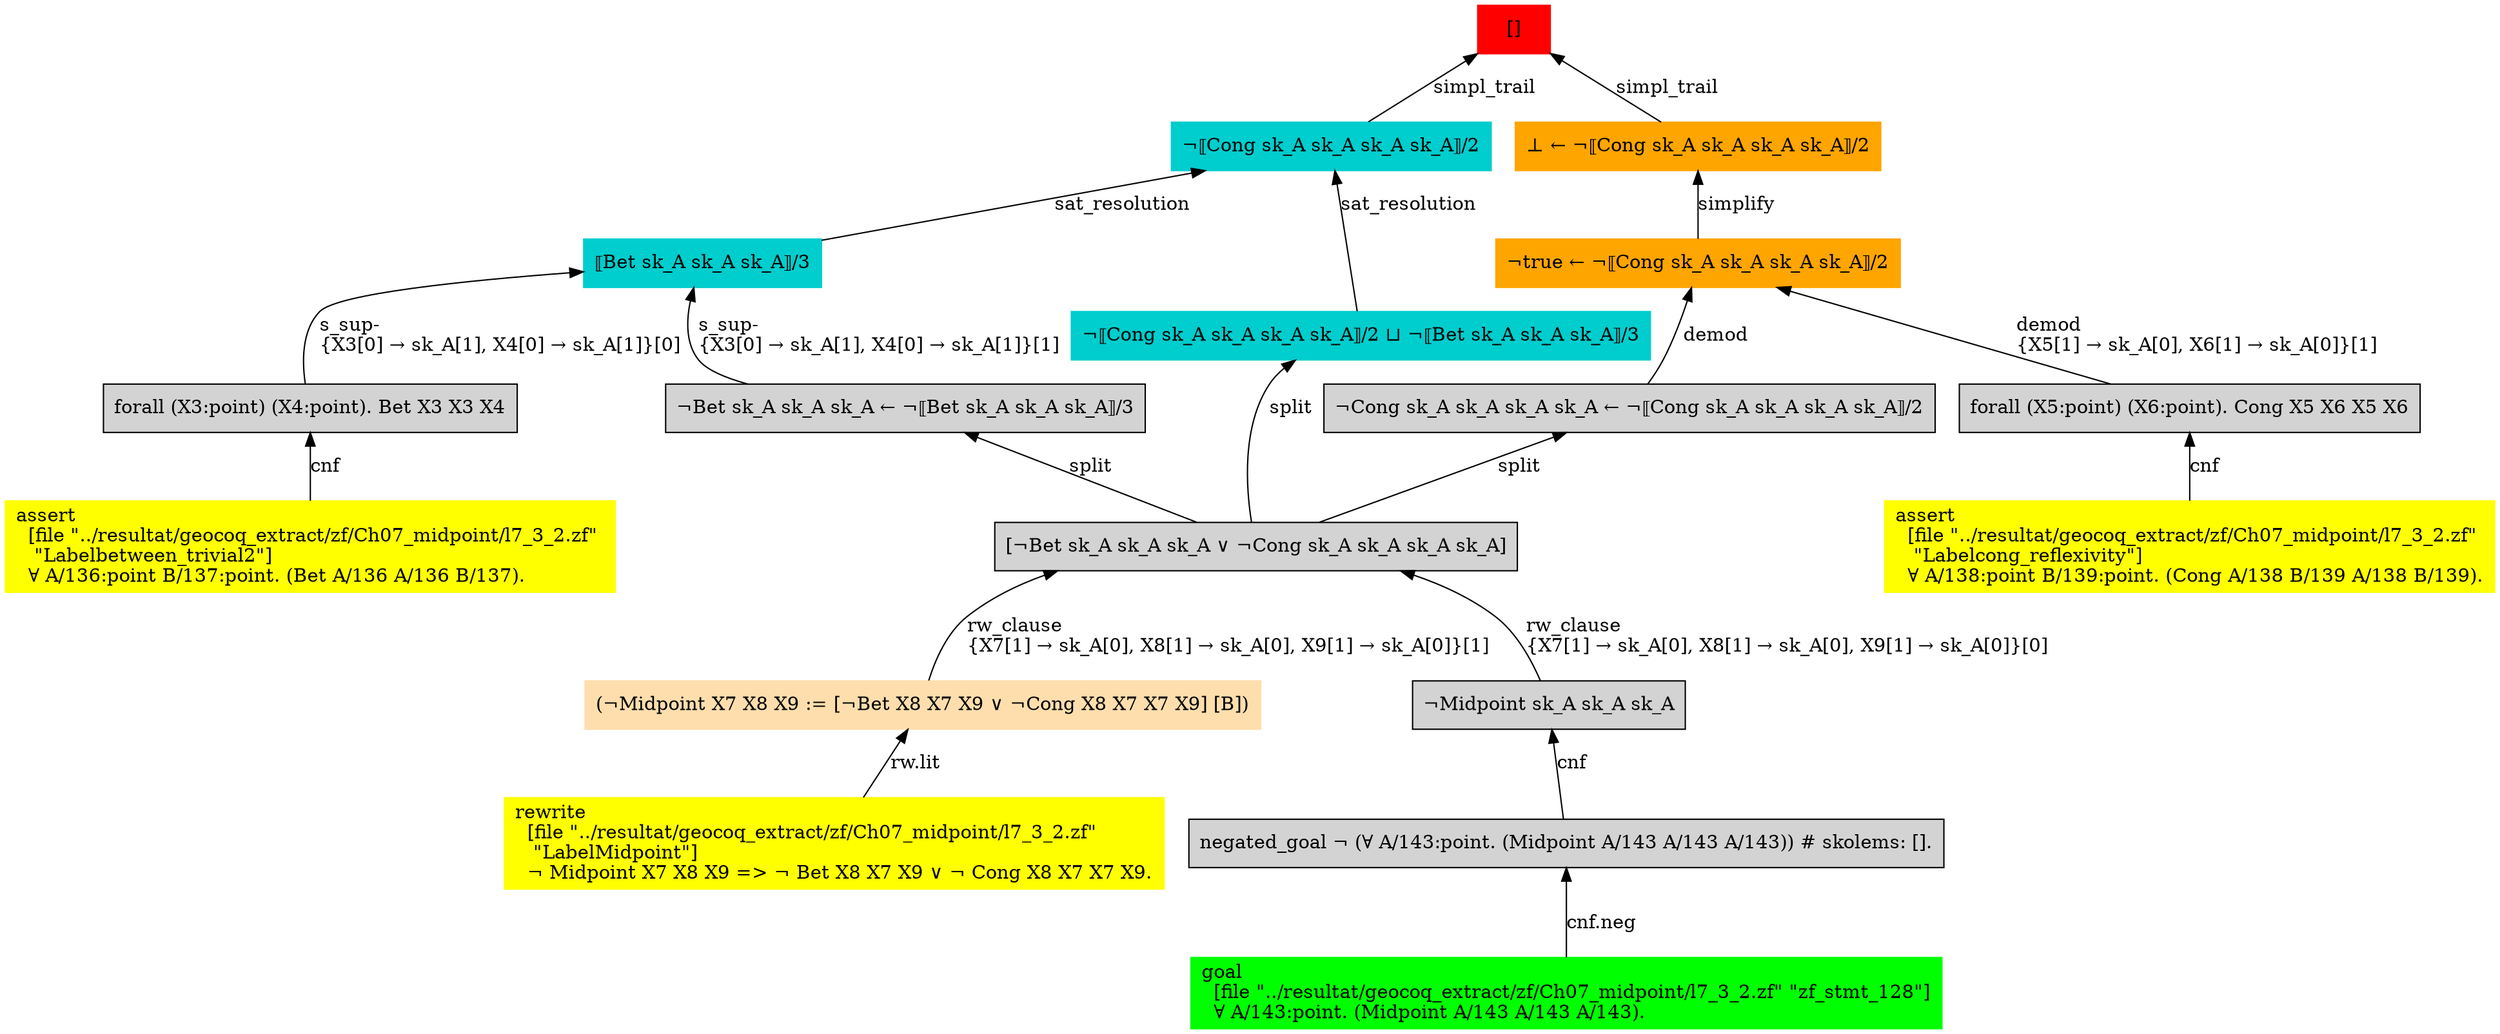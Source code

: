 digraph "unsat_graph" {
  vertex_0 [color=red, label="[]", shape=box, style=filled];
  vertex_0 -> vertex_1 [label="simpl_trail", dir="back"];
  vertex_1 [color=cyan3, shape=box, label="¬⟦Cong sk_A sk_A sk_A sk_A⟧/2\l", style=filled];
  vertex_1 -> vertex_2 [label="sat_resolution", dir="back"];
  vertex_2 [color=cyan3, shape=box, label="⟦Bet sk_A sk_A sk_A⟧/3\l", style=filled];
  vertex_2 -> vertex_3 [label="s_sup-\l\{X3[0] → sk_A[1], X4[0] → sk_A[1]\}[1]\l", dir="back"];
  vertex_3 [shape=box, label="¬Bet sk_A sk_A sk_A ← ¬⟦Bet sk_A sk_A sk_A⟧/3\l", style=filled];
  vertex_3 -> vertex_4 [label="split", dir="back"];
  vertex_4 [shape=box, label="[¬Bet sk_A sk_A sk_A ∨ ¬Cong sk_A sk_A sk_A sk_A]\l", style=filled];
  vertex_4 -> vertex_5 [label="rw_clause\l\{X7[1] → sk_A[0], X8[1] → sk_A[0], X9[1] → sk_A[0]\}[1]\l", dir="back"];
  vertex_5 [color=navajowhite, shape=box, label="(¬Midpoint X7 X8 X9 := [¬Bet X8 X7 X9 ∨ ¬Cong X8 X7 X7 X9] [B])\l", style=filled];
  vertex_5 -> vertex_6 [label="rw.lit", dir="back"];
  vertex_6 [color=yellow, shape=box, label="rewrite\l  [file \"../resultat/geocoq_extract/zf/Ch07_midpoint/l7_3_2.zf\" \l   \"LabelMidpoint\"]\l  ¬ Midpoint X7 X8 X9 =\> ¬ Bet X8 X7 X9 ∨ ¬ Cong X8 X7 X7 X9.\l", style=filled];
  vertex_4 -> vertex_7 [label="rw_clause\l\{X7[1] → sk_A[0], X8[1] → sk_A[0], X9[1] → sk_A[0]\}[0]\l", dir="back"];
  vertex_7 [shape=box, label="¬Midpoint sk_A sk_A sk_A\l", style=filled];
  vertex_7 -> vertex_8 [label="cnf", dir="back"];
  vertex_8 [shape=box, label="negated_goal ¬ (∀ A/143:point. (Midpoint A/143 A/143 A/143)) # skolems: [].\l", style=filled];
  vertex_8 -> vertex_9 [label="cnf.neg", dir="back"];
  vertex_9 [color=green, shape=box, label="goal\l  [file \"../resultat/geocoq_extract/zf/Ch07_midpoint/l7_3_2.zf\" \"zf_stmt_128\"]\l  ∀ A/143:point. (Midpoint A/143 A/143 A/143).\l", style=filled];
  vertex_2 -> vertex_10 [label="s_sup-\l\{X3[0] → sk_A[1], X4[0] → sk_A[1]\}[0]\l", dir="back"];
  vertex_10 [shape=box, label="forall (X3:point) (X4:point). Bet X3 X3 X4\l", style=filled];
  vertex_10 -> vertex_11 [label="cnf", dir="back"];
  vertex_11 [color=yellow, shape=box, label="assert\l  [file \"../resultat/geocoq_extract/zf/Ch07_midpoint/l7_3_2.zf\" \l   \"Labelbetween_trivial2\"]\l  ∀ A/136:point B/137:point. (Bet A/136 A/136 B/137).\l", style=filled];
  vertex_1 -> vertex_12 [label="sat_resolution", dir="back"];
  vertex_12 [color=cyan3, shape=box, label="¬⟦Cong sk_A sk_A sk_A sk_A⟧/2 ⊔ ¬⟦Bet sk_A sk_A sk_A⟧/3\l", style=filled];
  vertex_12 -> vertex_4 [label="split", dir="back"];
  vertex_0 -> vertex_13 [label="simpl_trail", dir="back"];
  vertex_13 [color=orange, shape=box, label="⊥ ← ¬⟦Cong sk_A sk_A sk_A sk_A⟧/2\l", style=filled];
  vertex_13 -> vertex_14 [label="simplify", dir="back"];
  vertex_14 [color=orange, shape=box, label="¬true ← ¬⟦Cong sk_A sk_A sk_A sk_A⟧/2\l", style=filled];
  vertex_14 -> vertex_15 [label="demod\l\{X5[1] → sk_A[0], X6[1] → sk_A[0]\}[1]\l", dir="back"];
  vertex_15 [shape=box, label="forall (X5:point) (X6:point). Cong X5 X6 X5 X6\l", style=filled];
  vertex_15 -> vertex_16 [label="cnf", dir="back"];
  vertex_16 [color=yellow, shape=box, label="assert\l  [file \"../resultat/geocoq_extract/zf/Ch07_midpoint/l7_3_2.zf\" \l   \"Labelcong_reflexivity\"]\l  ∀ A/138:point B/139:point. (Cong A/138 B/139 A/138 B/139).\l", style=filled];
  vertex_14 -> vertex_17 [label="demod", dir="back"];
  vertex_17 [shape=box, label="¬Cong sk_A sk_A sk_A sk_A ← ¬⟦Cong sk_A sk_A sk_A sk_A⟧/2\l", style=filled];
  vertex_17 -> vertex_4 [label="split", dir="back"];
  }


